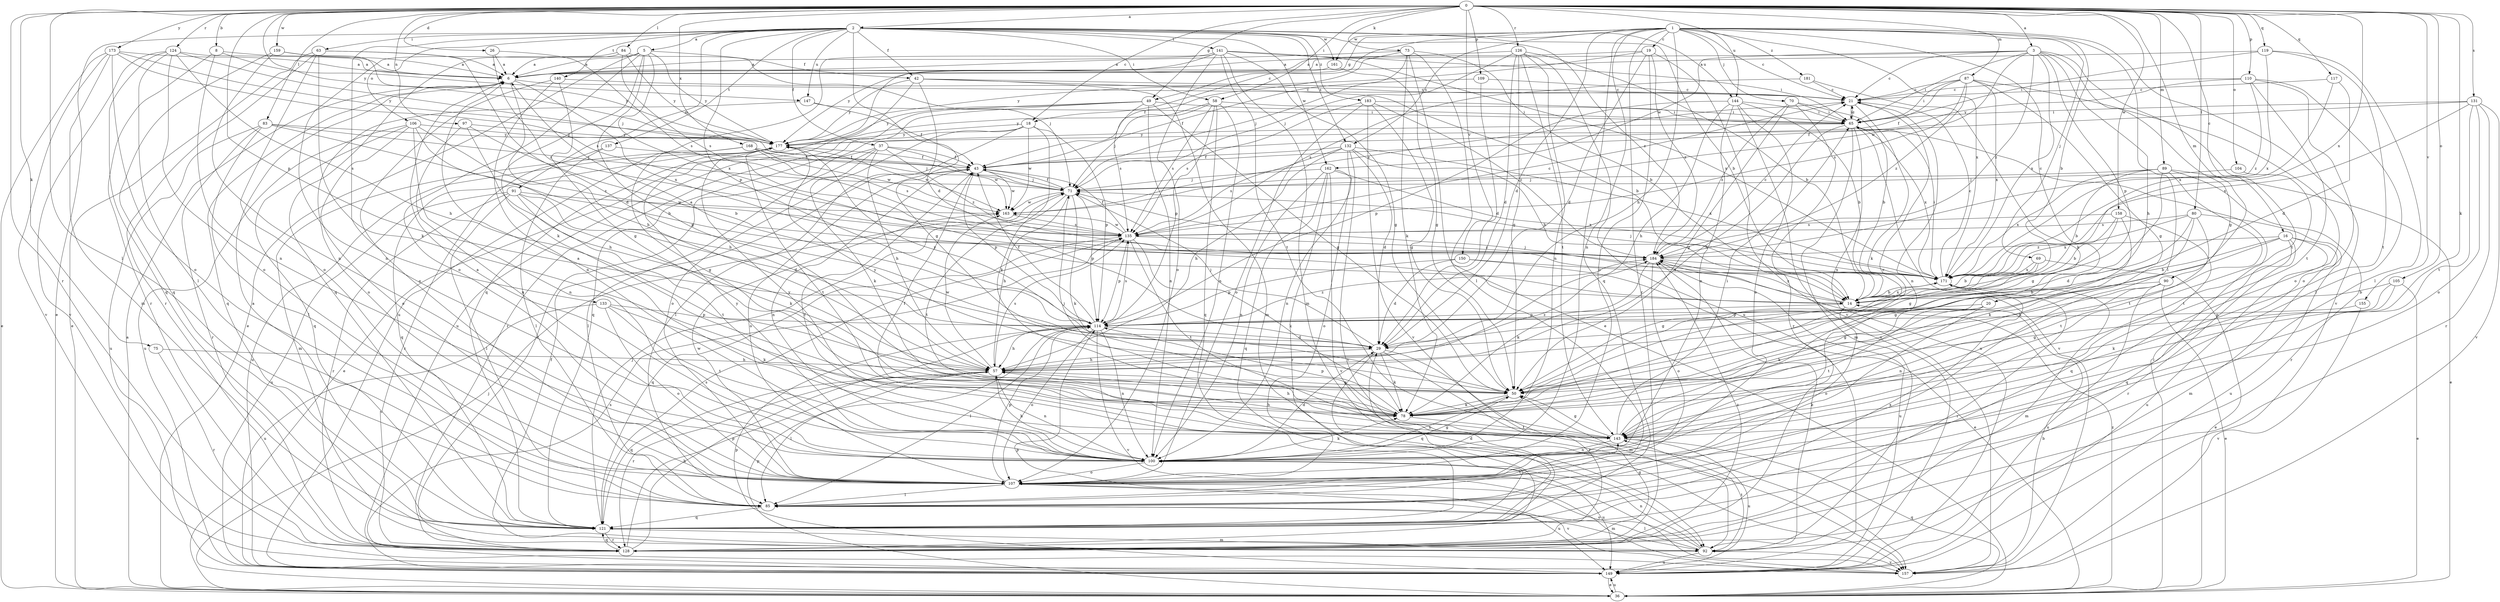 strict digraph  {
0;
1;
2;
3;
5;
6;
8;
14;
16;
18;
19;
20;
21;
26;
29;
36;
37;
42;
43;
49;
50;
57;
58;
63;
65;
69;
70;
71;
73;
75;
78;
80;
83;
84;
85;
87;
89;
90;
91;
92;
97;
100;
104;
105;
106;
107;
109;
110;
114;
117;
119;
121;
124;
126;
128;
131;
132;
133;
135;
137;
140;
141;
143;
144;
147;
149;
150;
155;
157;
158;
159;
161;
162;
163;
168;
171;
173;
177;
181;
183;
184;
0 -> 2  [label=a];
0 -> 3  [label=a];
0 -> 8  [label=b];
0 -> 16  [label=c];
0 -> 18  [label=c];
0 -> 26  [label=d];
0 -> 49  [label=g];
0 -> 58  [label=i];
0 -> 73  [label=k];
0 -> 75  [label=k];
0 -> 78  [label=k];
0 -> 80  [label=l];
0 -> 83  [label=l];
0 -> 84  [label=l];
0 -> 85  [label=l];
0 -> 87  [label=m];
0 -> 89  [label=m];
0 -> 90  [label=m];
0 -> 97  [label=n];
0 -> 104  [label=o];
0 -> 105  [label=o];
0 -> 109  [label=p];
0 -> 110  [label=p];
0 -> 114  [label=p];
0 -> 117  [label=q];
0 -> 119  [label=q];
0 -> 124  [label=r];
0 -> 126  [label=r];
0 -> 128  [label=r];
0 -> 131  [label=s];
0 -> 144  [label=u];
0 -> 150  [label=v];
0 -> 155  [label=v];
0 -> 158  [label=w];
0 -> 159  [label=w];
0 -> 168  [label=x];
0 -> 171  [label=x];
0 -> 173  [label=y];
0 -> 177  [label=y];
1 -> 14  [label=b];
1 -> 18  [label=c];
1 -> 19  [label=c];
1 -> 20  [label=c];
1 -> 21  [label=c];
1 -> 29  [label=d];
1 -> 49  [label=g];
1 -> 57  [label=h];
1 -> 69  [label=j];
1 -> 70  [label=j];
1 -> 85  [label=l];
1 -> 100  [label=n];
1 -> 121  [label=q];
1 -> 128  [label=r];
1 -> 132  [label=s];
1 -> 157  [label=v];
1 -> 161  [label=w];
1 -> 171  [label=x];
1 -> 181  [label=z];
2 -> 5  [label=a];
2 -> 14  [label=b];
2 -> 29  [label=d];
2 -> 36  [label=e];
2 -> 37  [label=f];
2 -> 42  [label=f];
2 -> 58  [label=i];
2 -> 63  [label=i];
2 -> 91  [label=m];
2 -> 106  [label=o];
2 -> 114  [label=p];
2 -> 132  [label=s];
2 -> 133  [label=s];
2 -> 137  [label=t];
2 -> 140  [label=t];
2 -> 141  [label=t];
2 -> 144  [label=u];
2 -> 147  [label=u];
2 -> 161  [label=w];
2 -> 162  [label=w];
2 -> 183  [label=z];
2 -> 184  [label=z];
3 -> 6  [label=a];
3 -> 21  [label=c];
3 -> 50  [label=g];
3 -> 57  [label=h];
3 -> 65  [label=i];
3 -> 114  [label=p];
3 -> 143  [label=t];
3 -> 162  [label=w];
3 -> 163  [label=w];
3 -> 171  [label=x];
3 -> 184  [label=z];
5 -> 6  [label=a];
5 -> 36  [label=e];
5 -> 42  [label=f];
5 -> 50  [label=g];
5 -> 78  [label=k];
5 -> 107  [label=o];
5 -> 121  [label=q];
5 -> 171  [label=x];
5 -> 177  [label=y];
6 -> 21  [label=c];
6 -> 57  [label=h];
6 -> 121  [label=q];
6 -> 171  [label=x];
8 -> 6  [label=a];
8 -> 100  [label=n];
8 -> 128  [label=r];
8 -> 147  [label=u];
14 -> 71  [label=j];
14 -> 107  [label=o];
14 -> 114  [label=p];
14 -> 171  [label=x];
14 -> 184  [label=z];
16 -> 14  [label=b];
16 -> 50  [label=g];
16 -> 92  [label=m];
16 -> 121  [label=q];
16 -> 128  [label=r];
16 -> 149  [label=u];
16 -> 184  [label=z];
18 -> 78  [label=k];
18 -> 85  [label=l];
18 -> 107  [label=o];
18 -> 114  [label=p];
18 -> 128  [label=r];
18 -> 163  [label=w];
18 -> 177  [label=y];
19 -> 6  [label=a];
19 -> 29  [label=d];
19 -> 107  [label=o];
19 -> 157  [label=v];
19 -> 177  [label=y];
19 -> 184  [label=z];
20 -> 78  [label=k];
20 -> 85  [label=l];
20 -> 114  [label=p];
20 -> 143  [label=t];
21 -> 65  [label=i];
21 -> 78  [label=k];
21 -> 100  [label=n];
26 -> 6  [label=a];
26 -> 135  [label=s];
26 -> 184  [label=z];
29 -> 57  [label=h];
29 -> 71  [label=j];
29 -> 78  [label=k];
29 -> 92  [label=m];
29 -> 121  [label=q];
29 -> 128  [label=r];
29 -> 177  [label=y];
36 -> 6  [label=a];
36 -> 65  [label=i];
36 -> 71  [label=j];
36 -> 114  [label=p];
36 -> 149  [label=u];
36 -> 184  [label=z];
37 -> 36  [label=e];
37 -> 43  [label=f];
37 -> 57  [label=h];
37 -> 78  [label=k];
37 -> 85  [label=l];
37 -> 163  [label=w];
37 -> 184  [label=z];
42 -> 14  [label=b];
42 -> 21  [label=c];
42 -> 50  [label=g];
42 -> 92  [label=m];
42 -> 149  [label=u];
42 -> 177  [label=y];
43 -> 71  [label=j];
43 -> 100  [label=n];
43 -> 107  [label=o];
43 -> 114  [label=p];
43 -> 163  [label=w];
49 -> 50  [label=g];
49 -> 65  [label=i];
49 -> 100  [label=n];
49 -> 121  [label=q];
49 -> 128  [label=r];
49 -> 135  [label=s];
49 -> 177  [label=y];
50 -> 78  [label=k];
50 -> 100  [label=n];
50 -> 177  [label=y];
57 -> 50  [label=g];
57 -> 85  [label=l];
57 -> 100  [label=n];
57 -> 121  [label=q];
57 -> 128  [label=r];
57 -> 135  [label=s];
57 -> 163  [label=w];
57 -> 184  [label=z];
58 -> 65  [label=i];
58 -> 71  [label=j];
58 -> 100  [label=n];
58 -> 114  [label=p];
58 -> 121  [label=q];
58 -> 135  [label=s];
58 -> 177  [label=y];
63 -> 6  [label=a];
63 -> 29  [label=d];
63 -> 36  [label=e];
63 -> 78  [label=k];
63 -> 107  [label=o];
63 -> 128  [label=r];
65 -> 21  [label=c];
65 -> 57  [label=h];
65 -> 92  [label=m];
65 -> 149  [label=u];
65 -> 157  [label=v];
65 -> 171  [label=x];
65 -> 177  [label=y];
69 -> 14  [label=b];
69 -> 36  [label=e];
69 -> 50  [label=g];
69 -> 171  [label=x];
70 -> 14  [label=b];
70 -> 50  [label=g];
70 -> 65  [label=i];
70 -> 128  [label=r];
70 -> 184  [label=z];
71 -> 43  [label=f];
71 -> 57  [label=h];
71 -> 78  [label=k];
71 -> 114  [label=p];
71 -> 143  [label=t];
71 -> 163  [label=w];
73 -> 6  [label=a];
73 -> 14  [label=b];
73 -> 36  [label=e];
73 -> 43  [label=f];
73 -> 71  [label=j];
73 -> 78  [label=k];
73 -> 85  [label=l];
75 -> 57  [label=h];
75 -> 128  [label=r];
78 -> 57  [label=h];
78 -> 71  [label=j];
78 -> 114  [label=p];
78 -> 143  [label=t];
80 -> 29  [label=d];
80 -> 78  [label=k];
80 -> 135  [label=s];
80 -> 143  [label=t];
80 -> 149  [label=u];
80 -> 171  [label=x];
83 -> 14  [label=b];
83 -> 71  [label=j];
83 -> 85  [label=l];
83 -> 128  [label=r];
83 -> 149  [label=u];
83 -> 177  [label=y];
84 -> 6  [label=a];
84 -> 71  [label=j];
84 -> 100  [label=n];
84 -> 135  [label=s];
84 -> 177  [label=y];
85 -> 92  [label=m];
85 -> 121  [label=q];
85 -> 143  [label=t];
87 -> 21  [label=c];
87 -> 43  [label=f];
87 -> 50  [label=g];
87 -> 65  [label=i];
87 -> 107  [label=o];
87 -> 135  [label=s];
87 -> 171  [label=x];
87 -> 184  [label=z];
89 -> 14  [label=b];
89 -> 36  [label=e];
89 -> 50  [label=g];
89 -> 71  [label=j];
89 -> 128  [label=r];
89 -> 143  [label=t];
89 -> 171  [label=x];
90 -> 14  [label=b];
90 -> 36  [label=e];
90 -> 50  [label=g];
90 -> 100  [label=n];
90 -> 149  [label=u];
91 -> 29  [label=d];
91 -> 78  [label=k];
91 -> 85  [label=l];
91 -> 128  [label=r];
91 -> 143  [label=t];
91 -> 149  [label=u];
91 -> 163  [label=w];
92 -> 43  [label=f];
92 -> 85  [label=l];
92 -> 100  [label=n];
92 -> 107  [label=o];
92 -> 143  [label=t];
92 -> 149  [label=u];
92 -> 157  [label=v];
92 -> 184  [label=z];
97 -> 14  [label=b];
97 -> 57  [label=h];
97 -> 100  [label=n];
97 -> 177  [label=y];
100 -> 6  [label=a];
100 -> 29  [label=d];
100 -> 43  [label=f];
100 -> 50  [label=g];
100 -> 57  [label=h];
100 -> 78  [label=k];
100 -> 107  [label=o];
100 -> 149  [label=u];
100 -> 177  [label=y];
104 -> 71  [label=j];
104 -> 143  [label=t];
105 -> 14  [label=b];
105 -> 36  [label=e];
105 -> 50  [label=g];
105 -> 78  [label=k];
106 -> 57  [label=h];
106 -> 100  [label=n];
106 -> 107  [label=o];
106 -> 121  [label=q];
106 -> 149  [label=u];
106 -> 177  [label=y];
106 -> 184  [label=z];
107 -> 85  [label=l];
107 -> 114  [label=p];
107 -> 149  [label=u];
107 -> 157  [label=v];
107 -> 163  [label=w];
109 -> 21  [label=c];
109 -> 29  [label=d];
109 -> 43  [label=f];
110 -> 21  [label=c];
110 -> 85  [label=l];
110 -> 107  [label=o];
110 -> 143  [label=t];
110 -> 177  [label=y];
110 -> 184  [label=z];
114 -> 6  [label=a];
114 -> 29  [label=d];
114 -> 43  [label=f];
114 -> 57  [label=h];
114 -> 85  [label=l];
114 -> 100  [label=n];
114 -> 107  [label=o];
114 -> 135  [label=s];
114 -> 157  [label=v];
114 -> 184  [label=z];
117 -> 21  [label=c];
117 -> 29  [label=d];
117 -> 171  [label=x];
119 -> 6  [label=a];
119 -> 65  [label=i];
119 -> 85  [label=l];
119 -> 143  [label=t];
119 -> 171  [label=x];
121 -> 6  [label=a];
121 -> 29  [label=d];
121 -> 71  [label=j];
121 -> 92  [label=m];
121 -> 128  [label=r];
121 -> 135  [label=s];
121 -> 171  [label=x];
124 -> 6  [label=a];
124 -> 57  [label=h];
124 -> 71  [label=j];
124 -> 85  [label=l];
124 -> 107  [label=o];
124 -> 121  [label=q];
124 -> 157  [label=v];
126 -> 6  [label=a];
126 -> 14  [label=b];
126 -> 29  [label=d];
126 -> 50  [label=g];
126 -> 71  [label=j];
126 -> 100  [label=n];
126 -> 143  [label=t];
126 -> 149  [label=u];
128 -> 50  [label=g];
128 -> 57  [label=h];
128 -> 114  [label=p];
128 -> 121  [label=q];
128 -> 184  [label=z];
131 -> 43  [label=f];
131 -> 65  [label=i];
131 -> 107  [label=o];
131 -> 128  [label=r];
131 -> 143  [label=t];
131 -> 157  [label=v];
131 -> 171  [label=x];
132 -> 14  [label=b];
132 -> 29  [label=d];
132 -> 43  [label=f];
132 -> 57  [label=h];
132 -> 100  [label=n];
132 -> 135  [label=s];
132 -> 157  [label=v];
132 -> 171  [label=x];
133 -> 78  [label=k];
133 -> 107  [label=o];
133 -> 114  [label=p];
133 -> 143  [label=t];
133 -> 149  [label=u];
135 -> 21  [label=c];
135 -> 43  [label=f];
135 -> 78  [label=k];
135 -> 114  [label=p];
135 -> 121  [label=q];
135 -> 143  [label=t];
135 -> 163  [label=w];
135 -> 184  [label=z];
137 -> 43  [label=f];
137 -> 85  [label=l];
137 -> 128  [label=r];
140 -> 21  [label=c];
140 -> 50  [label=g];
140 -> 100  [label=n];
140 -> 107  [label=o];
141 -> 6  [label=a];
141 -> 50  [label=g];
141 -> 65  [label=i];
141 -> 92  [label=m];
141 -> 107  [label=o];
141 -> 121  [label=q];
141 -> 143  [label=t];
141 -> 149  [label=u];
141 -> 171  [label=x];
143 -> 6  [label=a];
143 -> 21  [label=c];
143 -> 36  [label=q];
143 -> 43  [label=f];
143 -> 50  [label=g];
143 -> 57  [label=h];
143 -> 65  [label=i];
143 -> 100  [label=n];
143 -> 149  [label=u];
143 -> 177  [label=y];
144 -> 14  [label=b];
144 -> 57  [label=h];
144 -> 65  [label=i];
144 -> 100  [label=n];
144 -> 107  [label=o];
144 -> 114  [label=p];
144 -> 149  [label=u];
147 -> 43  [label=f];
147 -> 65  [label=i];
147 -> 107  [label=o];
149 -> 36  [label=e];
149 -> 114  [label=p];
149 -> 135  [label=s];
150 -> 29  [label=d];
150 -> 36  [label=e];
150 -> 114  [label=p];
150 -> 171  [label=x];
155 -> 114  [label=p];
155 -> 157  [label=v];
157 -> 14  [label=b];
157 -> 114  [label=p];
158 -> 14  [label=b];
158 -> 50  [label=g];
158 -> 78  [label=k];
158 -> 121  [label=q];
158 -> 135  [label=s];
159 -> 6  [label=a];
159 -> 100  [label=n];
159 -> 121  [label=q];
159 -> 177  [label=y];
161 -> 50  [label=g];
161 -> 177  [label=y];
162 -> 71  [label=j];
162 -> 100  [label=n];
162 -> 107  [label=o];
162 -> 121  [label=q];
162 -> 128  [label=r];
162 -> 157  [label=v];
162 -> 171  [label=x];
163 -> 21  [label=c];
163 -> 135  [label=s];
168 -> 43  [label=f];
168 -> 50  [label=g];
168 -> 71  [label=j];
168 -> 92  [label=m];
168 -> 135  [label=s];
168 -> 163  [label=w];
171 -> 14  [label=b];
171 -> 21  [label=c];
171 -> 65  [label=i];
171 -> 71  [label=j];
171 -> 92  [label=m];
171 -> 128  [label=r];
173 -> 6  [label=a];
173 -> 36  [label=e];
173 -> 92  [label=m];
173 -> 107  [label=o];
173 -> 135  [label=s];
173 -> 157  [label=v];
173 -> 177  [label=y];
177 -> 43  [label=f];
177 -> 121  [label=q];
177 -> 143  [label=t];
177 -> 149  [label=u];
177 -> 163  [label=w];
181 -> 21  [label=c];
181 -> 78  [label=k];
181 -> 135  [label=s];
183 -> 50  [label=g];
183 -> 65  [label=i];
183 -> 107  [label=o];
183 -> 135  [label=s];
183 -> 157  [label=v];
183 -> 184  [label=z];
184 -> 21  [label=c];
184 -> 78  [label=k];
184 -> 107  [label=o];
184 -> 149  [label=u];
184 -> 171  [label=x];
}
